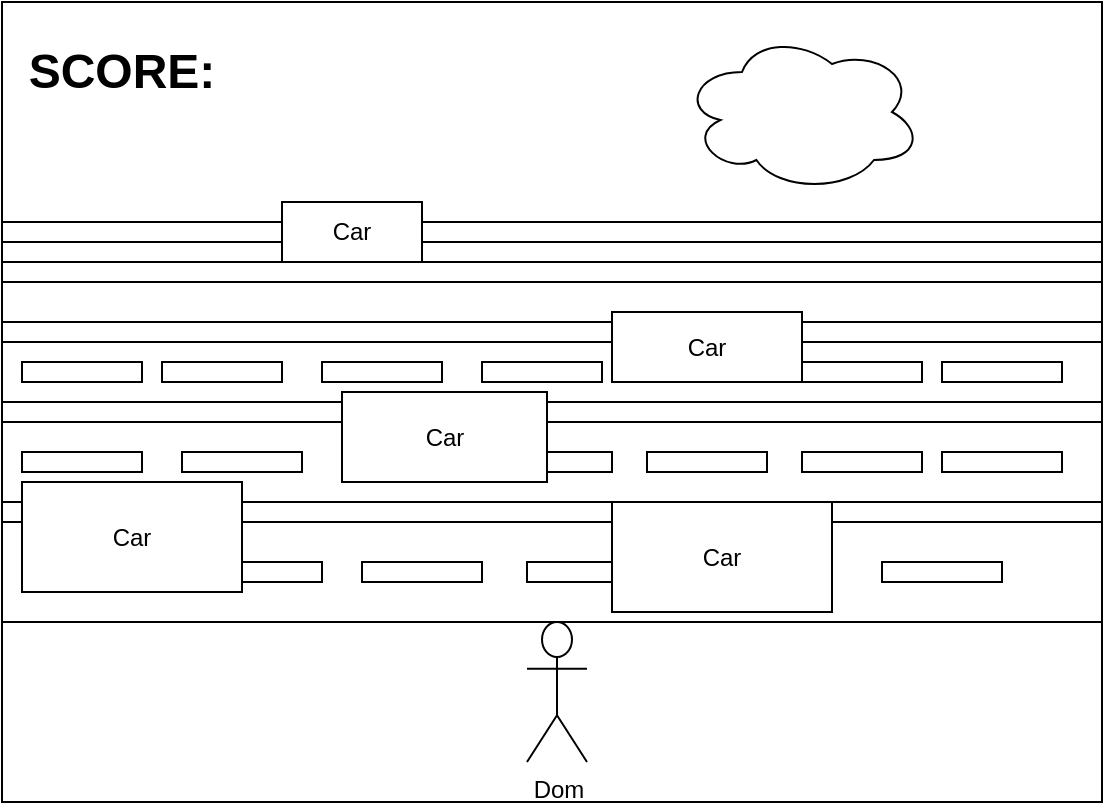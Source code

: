 <mxfile>
    <diagram id="J9S-bRrXNZWOqfj2kOFw" name="Page-1">
        <mxGraphModel dx="537" dy="520" grid="1" gridSize="10" guides="1" tooltips="1" connect="1" arrows="1" fold="1" page="1" pageScale="1" pageWidth="827" pageHeight="1169" math="0" shadow="0">
            <root>
                <mxCell id="0"/>
                <mxCell id="1" parent="0"/>
                <mxCell id="2" value="" style="rounded=0;whiteSpace=wrap;html=1;" parent="1" vertex="1">
                    <mxGeometry x="40" y="80" width="550" height="400" as="geometry"/>
                </mxCell>
                <mxCell id="4" value="Dom&lt;br&gt;" style="shape=umlActor;verticalLabelPosition=bottom;verticalAlign=top;html=1;outlineConnect=0;" parent="1" vertex="1">
                    <mxGeometry x="302.5" y="390" width="30" height="70" as="geometry"/>
                </mxCell>
                <mxCell id="7" value="" style="rounded=0;whiteSpace=wrap;html=1;" parent="1" vertex="1">
                    <mxGeometry x="40" y="340" width="550" height="50" as="geometry"/>
                </mxCell>
                <mxCell id="9" value="" style="rounded=0;whiteSpace=wrap;html=1;" parent="1" vertex="1">
                    <mxGeometry x="40" y="80" width="550" height="110" as="geometry"/>
                </mxCell>
                <mxCell id="8" value="" style="rounded=0;whiteSpace=wrap;html=1;" parent="1" vertex="1">
                    <mxGeometry x="40" y="290" width="550" height="40" as="geometry"/>
                </mxCell>
                <mxCell id="11" value="" style="rounded=0;whiteSpace=wrap;html=1;" parent="1" vertex="1">
                    <mxGeometry x="40" y="250" width="550" height="30" as="geometry"/>
                </mxCell>
                <mxCell id="12" value="" style="rounded=0;whiteSpace=wrap;html=1;" parent="1" vertex="1">
                    <mxGeometry x="40" y="220" width="550" height="20" as="geometry"/>
                </mxCell>
                <mxCell id="13" value="" style="rounded=0;whiteSpace=wrap;html=1;" parent="1" vertex="1">
                    <mxGeometry x="40" y="200" width="550" height="10" as="geometry"/>
                </mxCell>
                <mxCell id="14" value="&lt;h1&gt;SCORE:&lt;/h1&gt;" style="text;html=1;strokeColor=none;fillColor=none;align=center;verticalAlign=middle;whiteSpace=wrap;rounded=0;" parent="1" vertex="1">
                    <mxGeometry x="70" y="100" width="60" height="30" as="geometry"/>
                </mxCell>
                <mxCell id="15" value="" style="rounded=0;whiteSpace=wrap;html=1;" parent="1" vertex="1">
                    <mxGeometry x="60" y="360" width="60" height="10" as="geometry"/>
                </mxCell>
                <mxCell id="16" value="" style="rounded=0;whiteSpace=wrap;html=1;" parent="1" vertex="1">
                    <mxGeometry x="140" y="360" width="60" height="10" as="geometry"/>
                </mxCell>
                <mxCell id="17" value="" style="rounded=0;whiteSpace=wrap;html=1;" parent="1" vertex="1">
                    <mxGeometry x="220" y="360" width="60" height="10" as="geometry"/>
                </mxCell>
                <mxCell id="18" value="" style="rounded=0;whiteSpace=wrap;html=1;" parent="1" vertex="1">
                    <mxGeometry x="302.5" y="360" width="60" height="10" as="geometry"/>
                </mxCell>
                <mxCell id="19" value="" style="rounded=0;whiteSpace=wrap;html=1;" parent="1" vertex="1">
                    <mxGeometry x="390" y="360" width="60" height="10" as="geometry"/>
                </mxCell>
                <mxCell id="20" value="" style="rounded=0;whiteSpace=wrap;html=1;" parent="1" vertex="1">
                    <mxGeometry x="480" y="360" width="60" height="10" as="geometry"/>
                </mxCell>
                <mxCell id="22" value="" style="rounded=0;whiteSpace=wrap;html=1;" parent="1" vertex="1">
                    <mxGeometry x="50" y="305" width="60" height="10" as="geometry"/>
                </mxCell>
                <mxCell id="23" value="" style="rounded=0;whiteSpace=wrap;html=1;" parent="1" vertex="1">
                    <mxGeometry x="210" y="305" width="60" height="10" as="geometry"/>
                </mxCell>
                <mxCell id="24" value="" style="rounded=0;whiteSpace=wrap;html=1;" parent="1" vertex="1">
                    <mxGeometry x="130" y="305" width="60" height="10" as="geometry"/>
                </mxCell>
                <mxCell id="25" value="" style="rounded=0;whiteSpace=wrap;html=1;" parent="1" vertex="1">
                    <mxGeometry x="285" y="305" width="60" height="10" as="geometry"/>
                </mxCell>
                <mxCell id="26" value="" style="rounded=0;whiteSpace=wrap;html=1;" parent="1" vertex="1">
                    <mxGeometry x="362.5" y="305" width="60" height="10" as="geometry"/>
                </mxCell>
                <mxCell id="27" value="" style="rounded=0;whiteSpace=wrap;html=1;" parent="1" vertex="1">
                    <mxGeometry x="440" y="305" width="60" height="10" as="geometry"/>
                </mxCell>
                <mxCell id="28" value="" style="rounded=0;whiteSpace=wrap;html=1;" parent="1" vertex="1">
                    <mxGeometry x="510" y="305" width="60" height="10" as="geometry"/>
                </mxCell>
                <mxCell id="30" value="" style="rounded=0;whiteSpace=wrap;html=1;" parent="1" vertex="1">
                    <mxGeometry x="50" y="260" width="60" height="10" as="geometry"/>
                </mxCell>
                <mxCell id="31" value="" style="rounded=0;whiteSpace=wrap;html=1;" parent="1" vertex="1">
                    <mxGeometry x="200" y="260" width="60" height="10" as="geometry"/>
                </mxCell>
                <mxCell id="32" value="" style="rounded=0;whiteSpace=wrap;html=1;" parent="1" vertex="1">
                    <mxGeometry x="120" y="260" width="60" height="10" as="geometry"/>
                </mxCell>
                <mxCell id="34" value="" style="rounded=0;whiteSpace=wrap;html=1;" parent="1" vertex="1">
                    <mxGeometry x="280" y="260" width="60" height="10" as="geometry"/>
                </mxCell>
                <mxCell id="35" value="" style="rounded=0;whiteSpace=wrap;html=1;" parent="1" vertex="1">
                    <mxGeometry x="362.5" y="260" width="60" height="10" as="geometry"/>
                </mxCell>
                <mxCell id="36" value="" style="rounded=0;whiteSpace=wrap;html=1;" parent="1" vertex="1">
                    <mxGeometry x="440" y="260" width="60" height="10" as="geometry"/>
                </mxCell>
                <mxCell id="37" value="" style="rounded=0;whiteSpace=wrap;html=1;" parent="1" vertex="1">
                    <mxGeometry x="510" y="260" width="60" height="10" as="geometry"/>
                </mxCell>
                <mxCell id="38" value="Car" style="rounded=0;whiteSpace=wrap;html=1;" parent="1" vertex="1">
                    <mxGeometry x="50" y="320" width="110" height="55" as="geometry"/>
                </mxCell>
                <mxCell id="39" value="Car" style="rounded=0;whiteSpace=wrap;html=1;" parent="1" vertex="1">
                    <mxGeometry x="345" y="330" width="110" height="55" as="geometry"/>
                </mxCell>
                <mxCell id="41" value="Car" style="rounded=0;whiteSpace=wrap;html=1;" parent="1" vertex="1">
                    <mxGeometry x="210" y="275" width="102.5" height="45" as="geometry"/>
                </mxCell>
                <mxCell id="42" value="Car" style="rounded=0;whiteSpace=wrap;html=1;" parent="1" vertex="1">
                    <mxGeometry x="345" y="235" width="95" height="35" as="geometry"/>
                </mxCell>
                <mxCell id="43" value="Car" style="rounded=0;whiteSpace=wrap;html=1;" parent="1" vertex="1">
                    <mxGeometry x="180" y="180" width="70" height="30" as="geometry"/>
                </mxCell>
                <mxCell id="44" value="" style="ellipse;shape=cloud;whiteSpace=wrap;html=1;" parent="1" vertex="1">
                    <mxGeometry x="380" y="95" width="120" height="80" as="geometry"/>
                </mxCell>
            </root>
        </mxGraphModel>
    </diagram>
</mxfile>